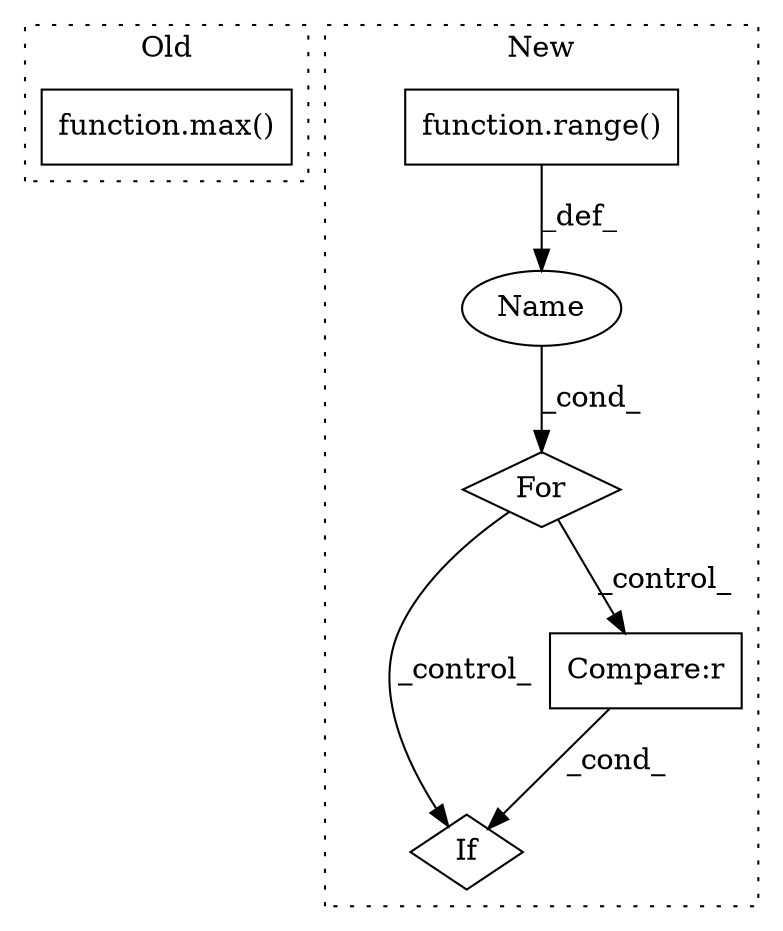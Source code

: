 digraph G {
subgraph cluster0 {
1 [label="function.max()" a="75" s="2678,2721" l="4,1" shape="box"];
label = "Old";
style="dotted";
}
subgraph cluster1 {
2 [label="function.range()" a="75" s="2700,2724" l="6,1" shape="box"];
3 [label="If" a="96" s="2743" l="3" shape="diamond"];
4 [label="For" a="107" s="2691,2725" l="4,18" shape="diamond"];
5 [label="Compare:r" a="40" s="2746" l="48" shape="box"];
6 [label="Name" a="87" s="2695" l="1" shape="ellipse"];
label = "New";
style="dotted";
}
2 -> 6 [label="_def_"];
4 -> 3 [label="_control_"];
4 -> 5 [label="_control_"];
5 -> 3 [label="_cond_"];
6 -> 4 [label="_cond_"];
}